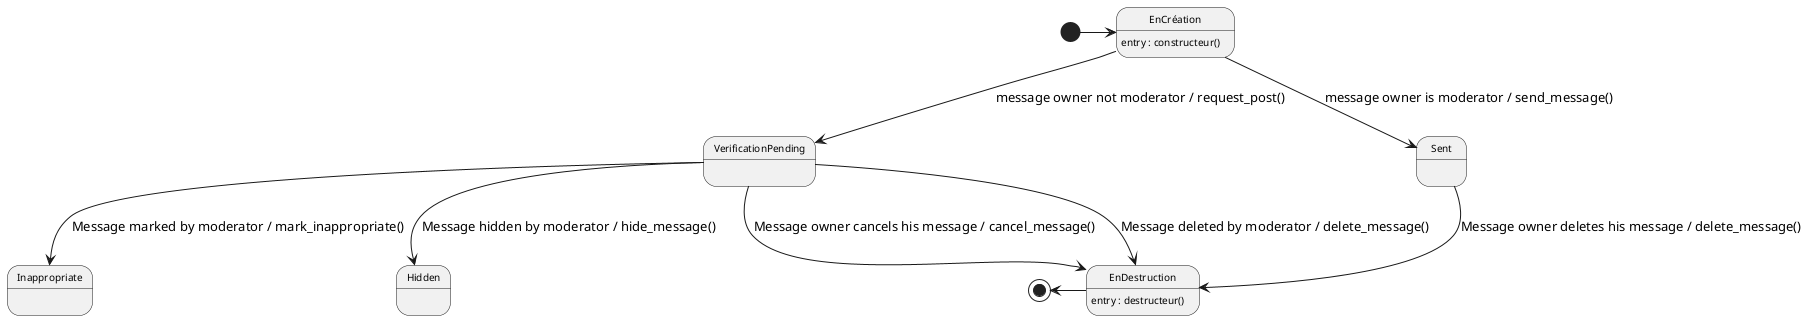 @startuml

' Configuration charte graphique
' États et transitions
skinparam state {
    FontSize 10
    RoundCorner 10
}

state EnCréation : entry : constructeur()
state EnDestruction : entry : destructeur()

[*] -right-> EnCréation
EnCréation --> VerificationPending: message owner not moderator / request_post()
EnCréation --> Sent: message owner is moderator / send_message()
VerificationPending --> EnDestruction: Message deleted by moderator / delete_message()
VerificationPending --> Inappropriate: Message marked by moderator / mark_inappropriate()
VerificationPending --> Hidden: Message hidden by moderator / hide_message()
VerificationPending --> EnDestruction: Message owner cancels his message / cancel_message()

Sent --> EnDestruction: Message owner deletes his message / delete_message()


EnDestruction-left-> [*]

@enduml
